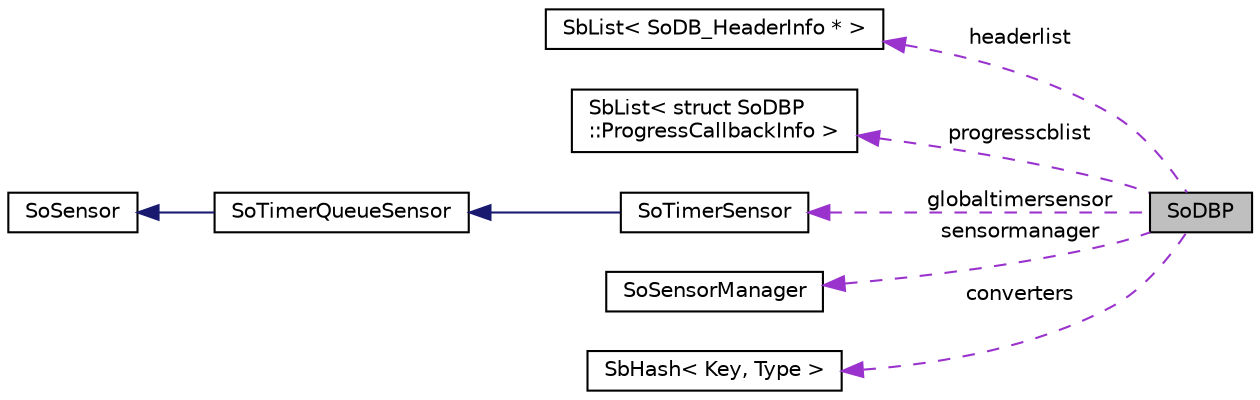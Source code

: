 digraph "SoDBP"
{
 // LATEX_PDF_SIZE
  edge [fontname="Helvetica",fontsize="10",labelfontname="Helvetica",labelfontsize="10"];
  node [fontname="Helvetica",fontsize="10",shape=record];
  rankdir="LR";
  Node1 [label="SoDBP",height=0.2,width=0.4,color="black", fillcolor="grey75", style="filled", fontcolor="black",tooltip=" "];
  Node2 -> Node1 [dir="back",color="darkorchid3",fontsize="10",style="dashed",label=" headerlist" ,fontname="Helvetica"];
  Node2 [label="SbList\< SoDB_HeaderInfo * \>",height=0.2,width=0.4,color="black", fillcolor="white", style="filled",URL="$classSbList.html",tooltip=" "];
  Node3 -> Node1 [dir="back",color="darkorchid3",fontsize="10",style="dashed",label=" progresscblist" ,fontname="Helvetica"];
  Node3 [label="SbList\< struct SoDBP\l::ProgressCallbackInfo \>",height=0.2,width=0.4,color="black", fillcolor="white", style="filled",URL="$classSbList.html",tooltip=" "];
  Node4 -> Node1 [dir="back",color="darkorchid3",fontsize="10",style="dashed",label=" globaltimersensor" ,fontname="Helvetica"];
  Node4 [label="SoTimerSensor",height=0.2,width=0.4,color="black", fillcolor="white", style="filled",URL="$classSoTimerSensor.html",tooltip="The SoTimerSensor class is a sensor which will trigger at given intervals."];
  Node5 -> Node4 [dir="back",color="midnightblue",fontsize="10",style="solid",fontname="Helvetica"];
  Node5 [label="SoTimerQueueSensor",height=0.2,width=0.4,color="black", fillcolor="white", style="filled",URL="$classSoTimerQueueSensor.html",tooltip="The SoTimerQueueSensor class is the abstract base class for sensors triggering on certain timer event..."];
  Node6 -> Node5 [dir="back",color="midnightblue",fontsize="10",style="solid",fontname="Helvetica"];
  Node6 [label="SoSensor",height=0.2,width=0.4,color="black", fillcolor="white", style="filled",URL="$classSoSensor.html",tooltip="The SoSensor class is the abstract base class for all sensors."];
  Node7 -> Node1 [dir="back",color="darkorchid3",fontsize="10",style="dashed",label=" sensormanager" ,fontname="Helvetica"];
  Node7 [label="SoSensorManager",height=0.2,width=0.4,color="black", fillcolor="white", style="filled",URL="$classSoSensorManager.html",tooltip="The SoSensorManager class handles the sensor queues."];
  Node8 -> Node1 [dir="back",color="darkorchid3",fontsize="10",style="dashed",label=" converters" ,fontname="Helvetica"];
  Node8 [label="SbHash\< Key, Type \>",height=0.2,width=0.4,color="black", fillcolor="white", style="filled",URL="$classSbHash.html",tooltip=" "];
}
